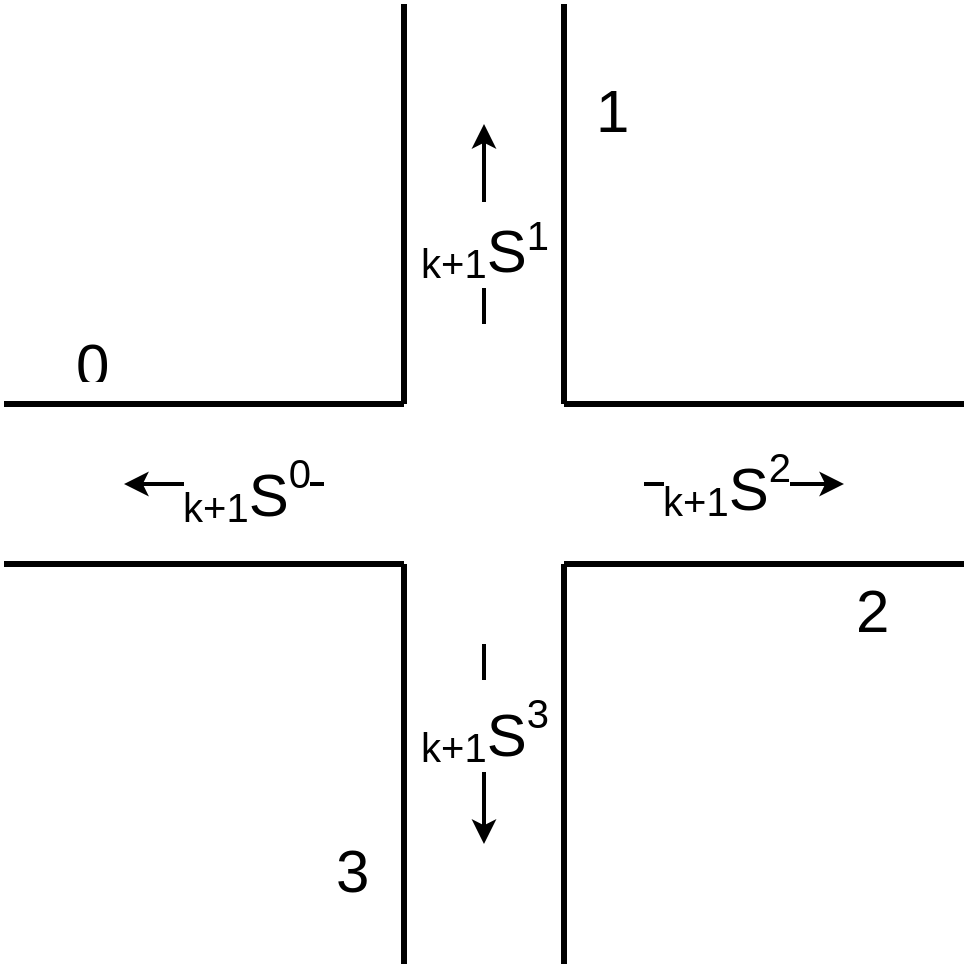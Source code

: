 <mxfile version="15.7.3" type="device"><diagram id="bSCv1mFTplKzy49dalBF" name="Page-1"><mxGraphModel dx="2062" dy="1127" grid="1" gridSize="10" guides="1" tooltips="1" connect="1" arrows="1" fold="1" page="1" pageScale="1" pageWidth="1169" pageHeight="827" math="0" shadow="0"><root><mxCell id="0"/><mxCell id="1" parent="0"/><mxCell id="VujdAIoePD-zYrg8XL84-1" value="" style="endArrow=none;html=1;rounded=0;strokeWidth=3;" parent="1" edge="1"><mxGeometry width="50" height="50" relative="1" as="geometry"><mxPoint x="200" y="320" as="sourcePoint"/><mxPoint x="400" y="320" as="targetPoint"/></mxGeometry></mxCell><mxCell id="VujdAIoePD-zYrg8XL84-2" value="" style="endArrow=none;html=1;rounded=0;strokeWidth=3;" parent="1" edge="1"><mxGeometry width="50" height="50" relative="1" as="geometry"><mxPoint x="200" y="400" as="sourcePoint"/><mxPoint x="400" y="400" as="targetPoint"/></mxGeometry></mxCell><mxCell id="VujdAIoePD-zYrg8XL84-3" value="" style="endArrow=none;html=1;rounded=0;strokeWidth=3;" parent="1" edge="1"><mxGeometry width="50" height="50" relative="1" as="geometry"><mxPoint x="400" y="400" as="sourcePoint"/><mxPoint x="400" y="600" as="targetPoint"/></mxGeometry></mxCell><mxCell id="VujdAIoePD-zYrg8XL84-4" value="" style="endArrow=none;html=1;rounded=0;strokeWidth=3;" parent="1" edge="1"><mxGeometry width="50" height="50" relative="1" as="geometry"><mxPoint x="480" y="400" as="sourcePoint"/><mxPoint x="480" y="600" as="targetPoint"/></mxGeometry></mxCell><mxCell id="VujdAIoePD-zYrg8XL84-5" value="" style="endArrow=none;html=1;rounded=0;strokeWidth=3;" parent="1" edge="1"><mxGeometry width="50" height="50" relative="1" as="geometry"><mxPoint x="400" y="120" as="sourcePoint"/><mxPoint x="400" y="320" as="targetPoint"/></mxGeometry></mxCell><mxCell id="VujdAIoePD-zYrg8XL84-6" value="" style="endArrow=none;html=1;rounded=0;strokeWidth=3;" parent="1" edge="1"><mxGeometry width="50" height="50" relative="1" as="geometry"><mxPoint x="480" y="120" as="sourcePoint"/><mxPoint x="480" y="320" as="targetPoint"/></mxGeometry></mxCell><mxCell id="VujdAIoePD-zYrg8XL84-7" value="" style="endArrow=none;html=1;rounded=0;strokeWidth=3;" parent="1" edge="1"><mxGeometry width="50" height="50" relative="1" as="geometry"><mxPoint x="480" y="320" as="sourcePoint"/><mxPoint x="680" y="320" as="targetPoint"/></mxGeometry></mxCell><mxCell id="VujdAIoePD-zYrg8XL84-8" value="" style="endArrow=none;html=1;rounded=0;strokeWidth=3;" parent="1" edge="1"><mxGeometry width="50" height="50" relative="1" as="geometry"><mxPoint x="480" y="400" as="sourcePoint"/><mxPoint x="680" y="400" as="targetPoint"/></mxGeometry></mxCell><mxCell id="VujdAIoePD-zYrg8XL84-9" value="" style="endArrow=none;html=1;rounded=0;strokeWidth=2;startArrow=classic;startFill=1;endFill=0;" parent="1" edge="1"><mxGeometry width="50" height="50" relative="1" as="geometry"><mxPoint x="440" y="540" as="sourcePoint"/><mxPoint x="440" y="440" as="targetPoint"/></mxGeometry></mxCell><mxCell id="VujdAIoePD-zYrg8XL84-16" value="&lt;font style=&quot;font-size: 30px&quot;&gt;&lt;font size=&quot;1&quot;&gt;&lt;sub style=&quot;font-size: 20px&quot;&gt;&lt;font style=&quot;font-size: 30px&quot;&gt;&lt;font size=&quot;1&quot;&gt;&lt;sub style=&quot;font-size: 20px&quot;&gt;k+1&lt;/sub&gt;&lt;/font&gt;S&lt;/font&gt;&lt;/sub&gt;&lt;/font&gt;&lt;sup&gt;&lt;font size=&quot;1&quot;&gt;&lt;span style=&quot;font-size: 20px&quot;&gt;3&lt;/span&gt;&lt;/font&gt;&lt;/sup&gt;&lt;/font&gt;" style="edgeLabel;html=1;align=center;verticalAlign=middle;resizable=0;points=[];fontSize=20;" parent="VujdAIoePD-zYrg8XL84-9" vertex="1" connectable="0"><mxGeometry x="0.283" y="-1" relative="1" as="geometry"><mxPoint x="-1" y="4" as="offset"/></mxGeometry></mxCell><mxCell id="VujdAIoePD-zYrg8XL84-10" value="" style="endArrow=classic;html=1;rounded=0;strokeWidth=2;startArrow=none;startFill=0;endFill=1;" parent="1" edge="1"><mxGeometry width="50" height="50" relative="1" as="geometry"><mxPoint x="440" y="280" as="sourcePoint"/><mxPoint x="440" y="180" as="targetPoint"/></mxGeometry></mxCell><mxCell id="VujdAIoePD-zYrg8XL84-14" value="&lt;font style=&quot;font-size: 30px&quot;&gt;&lt;font size=&quot;1&quot;&gt;&lt;sub style=&quot;font-size: 20px&quot;&gt;k+1&lt;/sub&gt;&lt;/font&gt;S&lt;sup&gt;&lt;font size=&quot;1&quot;&gt;&lt;span style=&quot;font-size: 20px&quot;&gt;1&lt;/span&gt;&lt;/font&gt;&lt;/sup&gt;&lt;/font&gt;" style="edgeLabel;html=1;align=center;verticalAlign=middle;resizable=0;points=[];fontSize=20;" parent="VujdAIoePD-zYrg8XL84-10" vertex="1" connectable="0"><mxGeometry x="0.304" y="2" relative="1" as="geometry"><mxPoint x="2" y="25" as="offset"/></mxGeometry></mxCell><mxCell id="VujdAIoePD-zYrg8XL84-11" value="" style="endArrow=none;html=1;rounded=0;strokeWidth=2;startArrow=classic;startFill=1;endFill=0;" parent="1" edge="1"><mxGeometry width="50" height="50" relative="1" as="geometry"><mxPoint x="260" y="360" as="sourcePoint"/><mxPoint x="360" y="360" as="targetPoint"/></mxGeometry></mxCell><mxCell id="VujdAIoePD-zYrg8XL84-15" value="&lt;font style=&quot;font-size: 30px&quot;&gt;&lt;font size=&quot;1&quot;&gt;&lt;sub style=&quot;font-size: 20px&quot;&gt;&lt;font style=&quot;font-size: 30px&quot;&gt;&lt;font size=&quot;1&quot;&gt;&lt;sub style=&quot;font-size: 20px&quot;&gt;k+1&lt;/sub&gt;&lt;/font&gt;S&lt;/font&gt;&lt;/sub&gt;&lt;/font&gt;&lt;sup&gt;&lt;font size=&quot;1&quot;&gt;&lt;span style=&quot;font-size: 20px&quot;&gt;0&lt;/span&gt;&lt;/font&gt;&lt;/sup&gt;&lt;/font&gt;" style="edgeLabel;html=1;align=center;verticalAlign=middle;resizable=0;points=[];fontSize=20;" parent="VujdAIoePD-zYrg8XL84-11" vertex="1" connectable="0"><mxGeometry x="-0.212" relative="1" as="geometry"><mxPoint x="21" as="offset"/></mxGeometry></mxCell><mxCell id="VujdAIoePD-zYrg8XL84-12" value="" style="endArrow=classic;html=1;rounded=0;strokeWidth=2;endFill=1;startArrow=none;startFill=0;" parent="1" edge="1"><mxGeometry width="50" height="50" relative="1" as="geometry"><mxPoint x="520" y="360" as="sourcePoint"/><mxPoint x="620" y="360" as="targetPoint"/></mxGeometry></mxCell><mxCell id="VujdAIoePD-zYrg8XL84-13" value="&lt;font style=&quot;font-size: 30px&quot;&gt;&lt;font size=&quot;1&quot;&gt;&lt;sub style=&quot;font-size: 20px&quot;&gt;&lt;font style=&quot;font-size: 30px&quot;&gt;&lt;font size=&quot;1&quot;&gt;&lt;sub style=&quot;font-size: 20px&quot;&gt;k+1&lt;/sub&gt;&lt;/font&gt;S&lt;/font&gt;&lt;/sub&gt;&lt;/font&gt;&lt;sup&gt;&lt;font size=&quot;1&quot;&gt;&lt;span style=&quot;font-size: 20px&quot;&gt;2&lt;/span&gt;&lt;/font&gt;&lt;/sup&gt;&lt;/font&gt;" style="edgeLabel;html=1;align=center;verticalAlign=middle;resizable=0;points=[];" parent="VujdAIoePD-zYrg8XL84-12" vertex="1" connectable="0"><mxGeometry x="0.25" y="3" relative="1" as="geometry"><mxPoint x="-22" as="offset"/></mxGeometry></mxCell><mxCell id="VujdAIoePD-zYrg8XL84-17" value="0" style="text;strokeColor=none;fillColor=none;align=left;verticalAlign=middle;spacingLeft=4;spacingRight=4;overflow=hidden;points=[[0,0.5],[1,0.5]];portConstraint=eastwest;rotatable=0;fontSize=30;" parent="1" vertex="1"><mxGeometry x="230" y="280" width="30" height="30" as="geometry"/></mxCell><mxCell id="VujdAIoePD-zYrg8XL84-18" value="1" style="text;strokeColor=none;fillColor=none;align=left;verticalAlign=middle;spacingLeft=4;spacingRight=4;overflow=hidden;points=[[0,0.5],[1,0.5]];portConstraint=eastwest;rotatable=0;fontSize=30;" parent="1" vertex="1"><mxGeometry x="490" y="150" width="30" height="40" as="geometry"/></mxCell><mxCell id="VujdAIoePD-zYrg8XL84-19" value="2" style="text;strokeColor=none;fillColor=none;align=left;verticalAlign=middle;spacingLeft=4;spacingRight=4;overflow=hidden;points=[[0,0.5],[1,0.5]];portConstraint=eastwest;rotatable=0;fontSize=30;" parent="1" vertex="1"><mxGeometry x="620" y="400" width="30" height="40" as="geometry"/></mxCell><mxCell id="VujdAIoePD-zYrg8XL84-20" value="3" style="text;strokeColor=none;fillColor=none;align=left;verticalAlign=middle;spacingLeft=4;spacingRight=4;overflow=hidden;points=[[0,0.5],[1,0.5]];portConstraint=eastwest;rotatable=0;fontSize=30;" parent="1" vertex="1"><mxGeometry x="360" y="530" width="30" height="40" as="geometry"/></mxCell></root></mxGraphModel></diagram></mxfile>